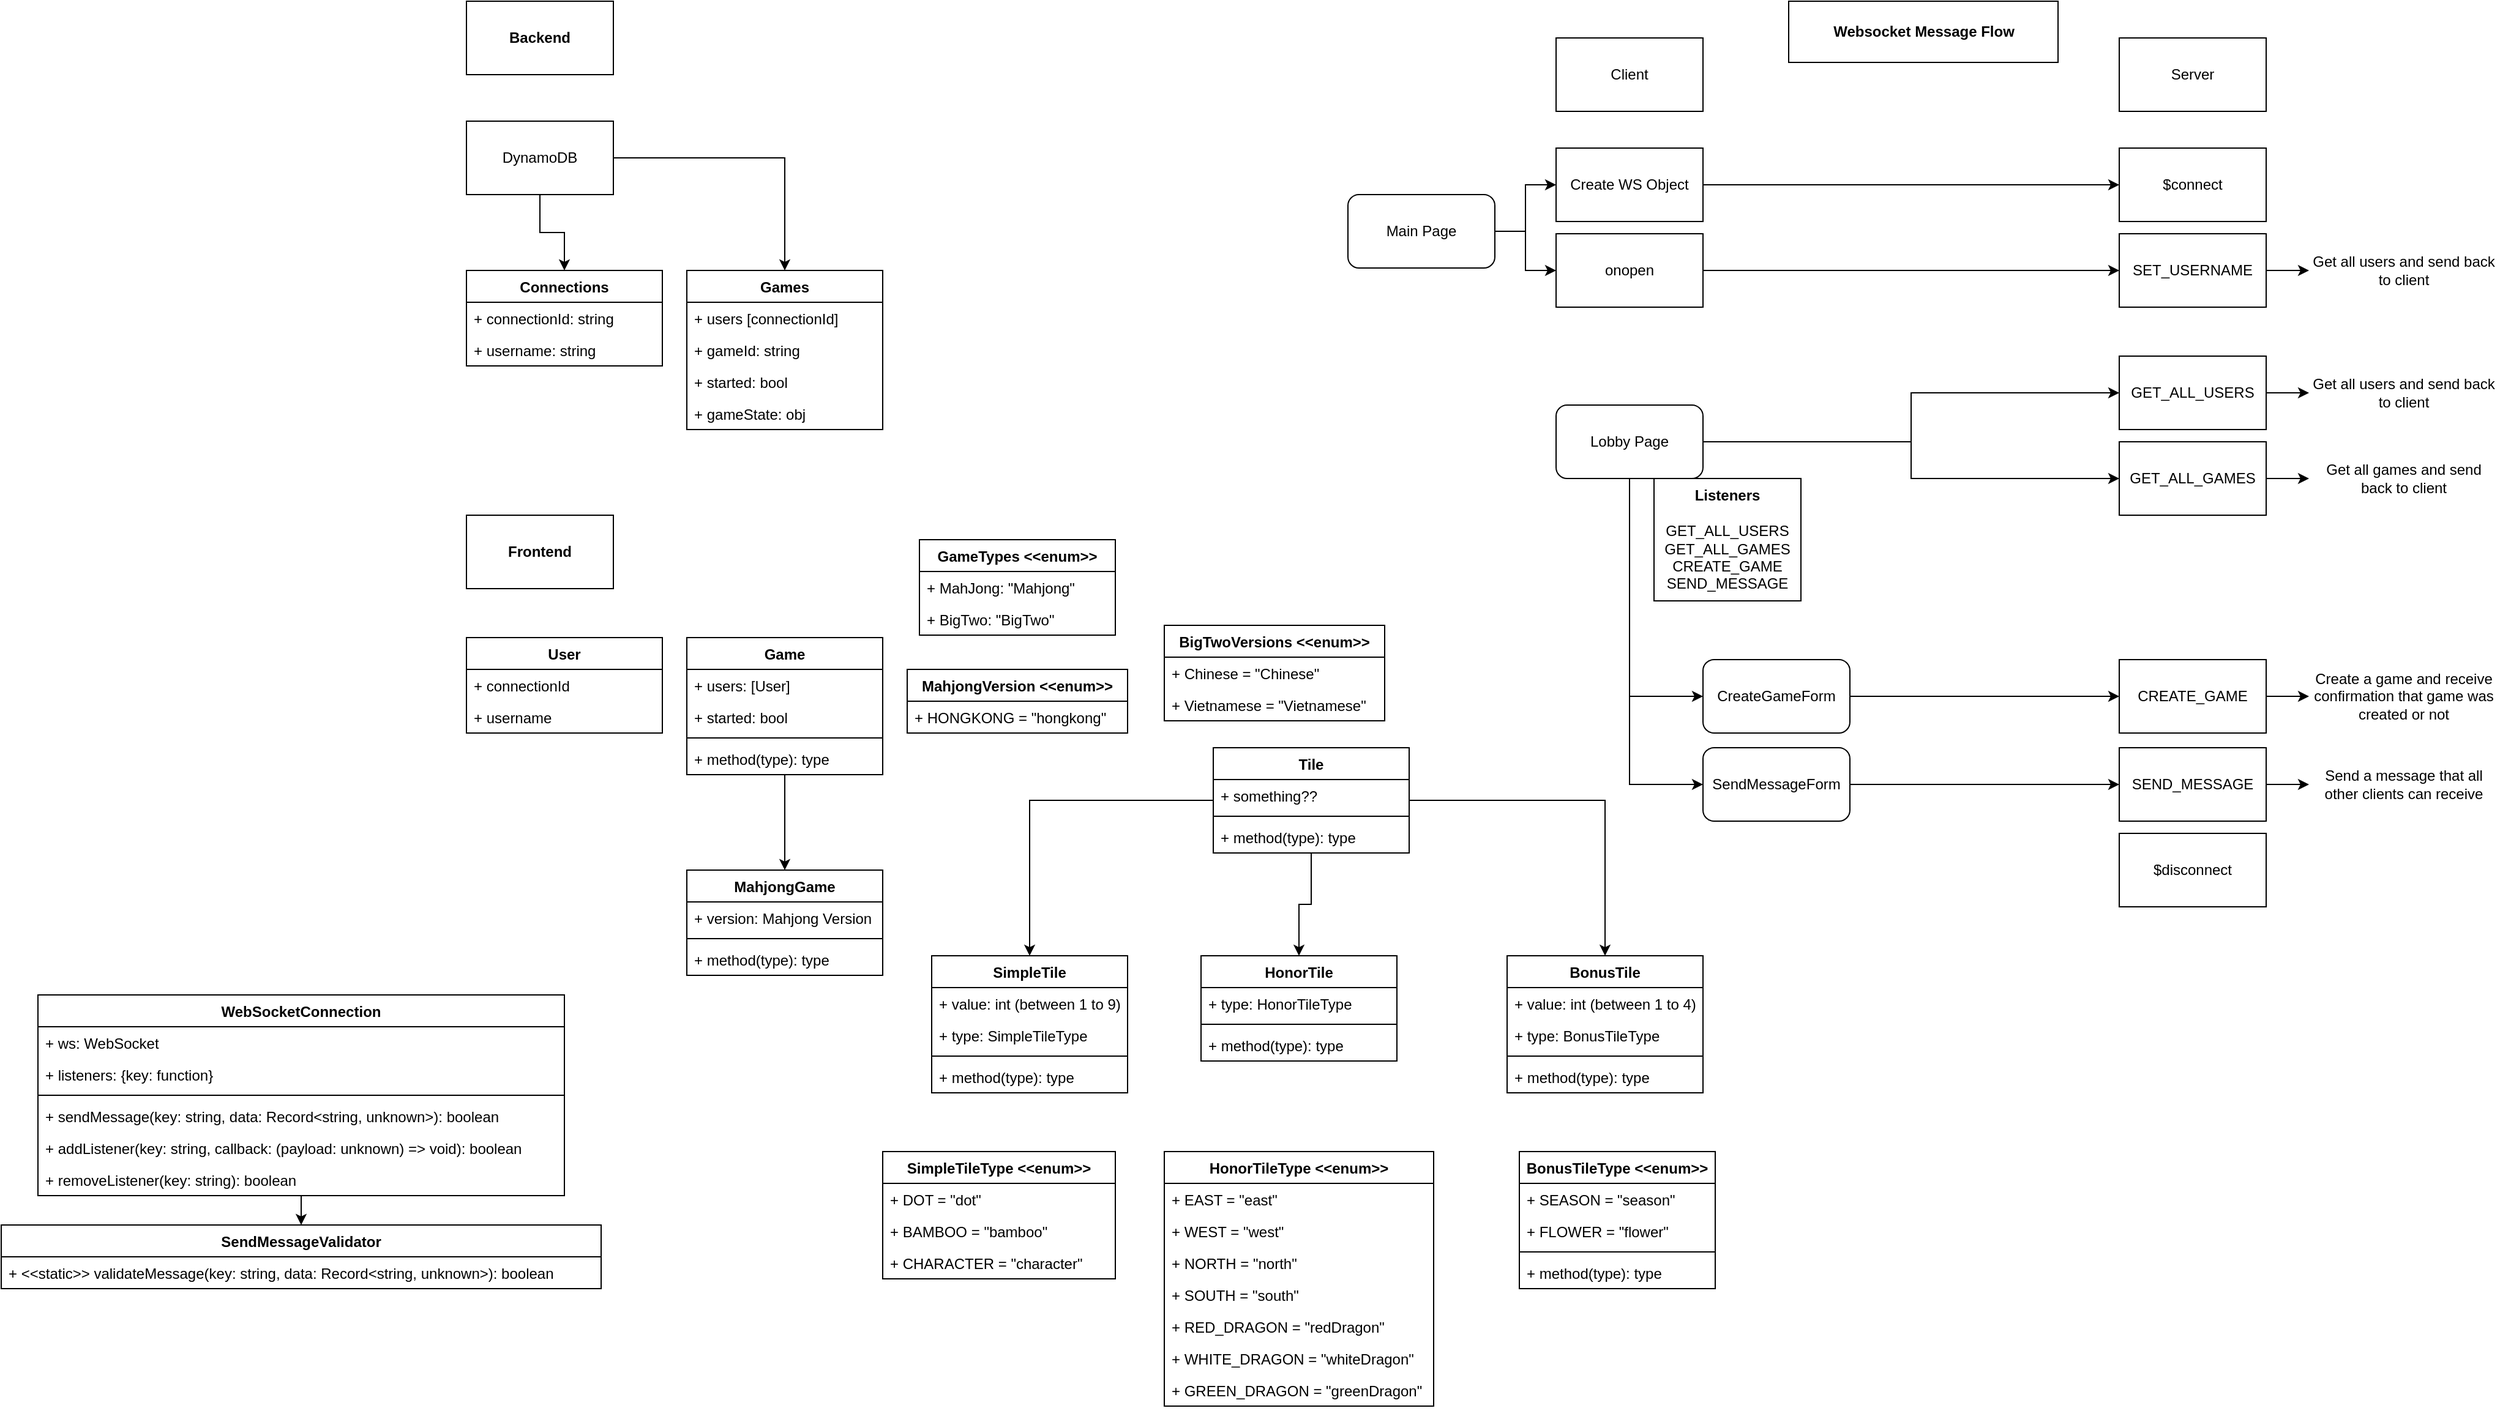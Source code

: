 <mxfile version="12.5.3" type="device"><diagram id="LJ9zBtSUgveUYmHCZnOW" name="Page-1"><mxGraphModel dx="1936" dy="806" grid="1" gridSize="10" guides="1" tooltips="1" connect="1" arrows="1" fold="1" page="1" pageScale="1" pageWidth="850" pageHeight="1100" math="0" shadow="0"><root><mxCell id="0"/><mxCell id="1" parent="0"/><mxCell id="i3mVuG96NVSdevlJitVP-2" value="Connections" style="swimlane;fontStyle=1;align=center;verticalAlign=top;childLayout=stackLayout;horizontal=1;startSize=26;horizontalStack=0;resizeParent=1;resizeParentMax=0;resizeLast=0;collapsible=1;marginBottom=0;" parent="1" vertex="1"><mxGeometry y="220" width="160" height="78" as="geometry"/></mxCell><mxCell id="i3mVuG96NVSdevlJitVP-3" value="+ connectionId: string" style="text;strokeColor=none;fillColor=none;align=left;verticalAlign=top;spacingLeft=4;spacingRight=4;overflow=hidden;rotatable=0;points=[[0,0.5],[1,0.5]];portConstraint=eastwest;" parent="i3mVuG96NVSdevlJitVP-2" vertex="1"><mxGeometry y="26" width="160" height="26" as="geometry"/></mxCell><mxCell id="i3mVuG96NVSdevlJitVP-6" value="+ username: string" style="text;strokeColor=none;fillColor=none;align=left;verticalAlign=top;spacingLeft=4;spacingRight=4;overflow=hidden;rotatable=0;points=[[0,0.5],[1,0.5]];portConstraint=eastwest;" parent="i3mVuG96NVSdevlJitVP-2" vertex="1"><mxGeometry y="52" width="160" height="26" as="geometry"/></mxCell><mxCell id="i3mVuG96NVSdevlJitVP-7" value="Games" style="swimlane;fontStyle=1;align=center;verticalAlign=top;childLayout=stackLayout;horizontal=1;startSize=26;horizontalStack=0;resizeParent=1;resizeParentMax=0;resizeLast=0;collapsible=1;marginBottom=0;" parent="1" vertex="1"><mxGeometry x="180" y="220" width="160" height="130" as="geometry"/></mxCell><mxCell id="i3mVuG96NVSdevlJitVP-8" value="+ users [connectionId]" style="text;strokeColor=none;fillColor=none;align=left;verticalAlign=top;spacingLeft=4;spacingRight=4;overflow=hidden;rotatable=0;points=[[0,0.5],[1,0.5]];portConstraint=eastwest;" parent="i3mVuG96NVSdevlJitVP-7" vertex="1"><mxGeometry y="26" width="160" height="26" as="geometry"/></mxCell><mxCell id="i3mVuG96NVSdevlJitVP-11" value="+ gameId: string" style="text;strokeColor=none;fillColor=none;align=left;verticalAlign=top;spacingLeft=4;spacingRight=4;overflow=hidden;rotatable=0;points=[[0,0.5],[1,0.5]];portConstraint=eastwest;" parent="i3mVuG96NVSdevlJitVP-7" vertex="1"><mxGeometry y="52" width="160" height="26" as="geometry"/></mxCell><mxCell id="i3mVuG96NVSdevlJitVP-19" value="+ started: bool" style="text;strokeColor=none;fillColor=none;align=left;verticalAlign=top;spacingLeft=4;spacingRight=4;overflow=hidden;rotatable=0;points=[[0,0.5],[1,0.5]];portConstraint=eastwest;" parent="i3mVuG96NVSdevlJitVP-7" vertex="1"><mxGeometry y="78" width="160" height="26" as="geometry"/></mxCell><mxCell id="i3mVuG96NVSdevlJitVP-20" value="+ gameState: obj" style="text;strokeColor=none;fillColor=none;align=left;verticalAlign=top;spacingLeft=4;spacingRight=4;overflow=hidden;rotatable=0;points=[[0,0.5],[1,0.5]];portConstraint=eastwest;" parent="i3mVuG96NVSdevlJitVP-7" vertex="1"><mxGeometry y="104" width="160" height="26" as="geometry"/></mxCell><mxCell id="i3mVuG96NVSdevlJitVP-21" value="Backend&lt;br&gt;" style="rounded=0;whiteSpace=wrap;html=1;fontStyle=1" parent="1" vertex="1"><mxGeometry width="120" height="60" as="geometry"/></mxCell><mxCell id="i3mVuG96NVSdevlJitVP-22" value="&lt;b&gt;Frontend&lt;/b&gt;" style="rounded=0;whiteSpace=wrap;html=1;" parent="1" vertex="1"><mxGeometry y="420" width="120" height="60" as="geometry"/></mxCell><mxCell id="i3mVuG96NVSdevlJitVP-23" value="User&#10;" style="swimlane;fontStyle=1;align=center;verticalAlign=top;childLayout=stackLayout;horizontal=1;startSize=26;horizontalStack=0;resizeParent=1;resizeParentMax=0;resizeLast=0;collapsible=1;marginBottom=0;" parent="1" vertex="1"><mxGeometry y="520" width="160" height="78" as="geometry"/></mxCell><mxCell id="i3mVuG96NVSdevlJitVP-24" value="+ connectionId" style="text;strokeColor=none;fillColor=none;align=left;verticalAlign=top;spacingLeft=4;spacingRight=4;overflow=hidden;rotatable=0;points=[[0,0.5],[1,0.5]];portConstraint=eastwest;" parent="i3mVuG96NVSdevlJitVP-23" vertex="1"><mxGeometry y="26" width="160" height="26" as="geometry"/></mxCell><mxCell id="nn0gXZphlDBoU8e-reSZ-7" value="+ username" style="text;strokeColor=none;fillColor=none;align=left;verticalAlign=top;spacingLeft=4;spacingRight=4;overflow=hidden;rotatable=0;points=[[0,0.5],[1,0.5]];portConstraint=eastwest;" parent="i3mVuG96NVSdevlJitVP-23" vertex="1"><mxGeometry y="52" width="160" height="26" as="geometry"/></mxCell><mxCell id="i3mVuG96NVSdevlJitVP-27" value="Websocket Message Flow" style="html=1;fontStyle=1" parent="1" vertex="1"><mxGeometry x="1080" width="220" height="50" as="geometry"/></mxCell><mxCell id="nn0gXZphlDBoU8e-reSZ-2" style="edgeStyle=orthogonalEdgeStyle;rounded=0;orthogonalLoop=1;jettySize=auto;html=1;" parent="1" source="nn0gXZphlDBoU8e-reSZ-1" target="i3mVuG96NVSdevlJitVP-2" edge="1"><mxGeometry relative="1" as="geometry"/></mxCell><mxCell id="nn0gXZphlDBoU8e-reSZ-3" style="edgeStyle=orthogonalEdgeStyle;rounded=0;orthogonalLoop=1;jettySize=auto;html=1;entryX=0.5;entryY=0;entryDx=0;entryDy=0;" parent="1" source="nn0gXZphlDBoU8e-reSZ-1" target="i3mVuG96NVSdevlJitVP-7" edge="1"><mxGeometry relative="1" as="geometry"/></mxCell><mxCell id="nn0gXZphlDBoU8e-reSZ-1" value="DynamoDB" style="rounded=0;whiteSpace=wrap;html=1;" parent="1" vertex="1"><mxGeometry y="98" width="120" height="60" as="geometry"/></mxCell><mxCell id="nn0gXZphlDBoU8e-reSZ-4" value="$connect" style="rounded=0;whiteSpace=wrap;html=1;" parent="1" vertex="1"><mxGeometry x="1350" y="120" width="120" height="60" as="geometry"/></mxCell><mxCell id="nn0gXZphlDBoU8e-reSZ-5" value="$disconnect" style="rounded=0;whiteSpace=wrap;html=1;" parent="1" vertex="1"><mxGeometry x="1350" y="680" width="120" height="60" as="geometry"/></mxCell><mxCell id="nn0gXZphlDBoU8e-reSZ-32" style="edgeStyle=orthogonalEdgeStyle;rounded=0;orthogonalLoop=1;jettySize=auto;html=1;" parent="1" source="nn0gXZphlDBoU8e-reSZ-8" target="nn0gXZphlDBoU8e-reSZ-28" edge="1"><mxGeometry relative="1" as="geometry"/></mxCell><mxCell id="nn0gXZphlDBoU8e-reSZ-8" value="Game" style="swimlane;fontStyle=1;align=center;verticalAlign=top;childLayout=stackLayout;horizontal=1;startSize=26;horizontalStack=0;resizeParent=1;resizeParentMax=0;resizeLast=0;collapsible=1;marginBottom=0;" parent="1" vertex="1"><mxGeometry x="180" y="520" width="160" height="112" as="geometry"/></mxCell><mxCell id="nn0gXZphlDBoU8e-reSZ-9" value="+ users: [User]" style="text;strokeColor=none;fillColor=none;align=left;verticalAlign=top;spacingLeft=4;spacingRight=4;overflow=hidden;rotatable=0;points=[[0,0.5],[1,0.5]];portConstraint=eastwest;" parent="nn0gXZphlDBoU8e-reSZ-8" vertex="1"><mxGeometry y="26" width="160" height="26" as="geometry"/></mxCell><mxCell id="nn0gXZphlDBoU8e-reSZ-18" value="+ started: bool" style="text;strokeColor=none;fillColor=none;align=left;verticalAlign=top;spacingLeft=4;spacingRight=4;overflow=hidden;rotatable=0;points=[[0,0.5],[1,0.5]];portConstraint=eastwest;" parent="nn0gXZphlDBoU8e-reSZ-8" vertex="1"><mxGeometry y="52" width="160" height="26" as="geometry"/></mxCell><mxCell id="nn0gXZphlDBoU8e-reSZ-10" value="" style="line;strokeWidth=1;fillColor=none;align=left;verticalAlign=middle;spacingTop=-1;spacingLeft=3;spacingRight=3;rotatable=0;labelPosition=right;points=[];portConstraint=eastwest;" parent="nn0gXZphlDBoU8e-reSZ-8" vertex="1"><mxGeometry y="78" width="160" height="8" as="geometry"/></mxCell><mxCell id="nn0gXZphlDBoU8e-reSZ-11" value="+ method(type): type" style="text;strokeColor=none;fillColor=none;align=left;verticalAlign=top;spacingLeft=4;spacingRight=4;overflow=hidden;rotatable=0;points=[[0,0.5],[1,0.5]];portConstraint=eastwest;" parent="nn0gXZphlDBoU8e-reSZ-8" vertex="1"><mxGeometry y="86" width="160" height="26" as="geometry"/></mxCell><mxCell id="nn0gXZphlDBoU8e-reSZ-20" value="GameTypes &lt;&lt;enum&gt;&gt;" style="swimlane;fontStyle=1;align=center;verticalAlign=top;childLayout=stackLayout;horizontal=1;startSize=26;horizontalStack=0;resizeParent=1;resizeParentMax=0;resizeLast=0;collapsible=1;marginBottom=0;" parent="1" vertex="1"><mxGeometry x="370" y="440" width="160" height="78" as="geometry"/></mxCell><mxCell id="nn0gXZphlDBoU8e-reSZ-21" value="+ MahJong: &quot;Mahjong&quot;" style="text;strokeColor=none;fillColor=none;align=left;verticalAlign=top;spacingLeft=4;spacingRight=4;overflow=hidden;rotatable=0;points=[[0,0.5],[1,0.5]];portConstraint=eastwest;" parent="nn0gXZphlDBoU8e-reSZ-20" vertex="1"><mxGeometry y="26" width="160" height="26" as="geometry"/></mxCell><mxCell id="23dy1L5TxNQCLW0_F8DB-1" value="+ BigTwo: &quot;BigTwo&quot;" style="text;strokeColor=none;fillColor=none;align=left;verticalAlign=top;spacingLeft=4;spacingRight=4;overflow=hidden;rotatable=0;points=[[0,0.5],[1,0.5]];portConstraint=eastwest;" vertex="1" parent="nn0gXZphlDBoU8e-reSZ-20"><mxGeometry y="52" width="160" height="26" as="geometry"/></mxCell><mxCell id="nn0gXZphlDBoU8e-reSZ-24" value="MahjongVersion &lt;&lt;enum&gt;&gt;" style="swimlane;fontStyle=1;align=center;verticalAlign=top;childLayout=stackLayout;horizontal=1;startSize=26;horizontalStack=0;resizeParent=1;resizeParentMax=0;resizeLast=0;collapsible=1;marginBottom=0;" parent="1" vertex="1"><mxGeometry x="360" y="546" width="180" height="52" as="geometry"/></mxCell><mxCell id="nn0gXZphlDBoU8e-reSZ-25" value="+ HONGKONG = &quot;hongkong&quot;" style="text;strokeColor=none;fillColor=none;align=left;verticalAlign=top;spacingLeft=4;spacingRight=4;overflow=hidden;rotatable=0;points=[[0,0.5],[1,0.5]];portConstraint=eastwest;" parent="nn0gXZphlDBoU8e-reSZ-24" vertex="1"><mxGeometry y="26" width="180" height="26" as="geometry"/></mxCell><mxCell id="nn0gXZphlDBoU8e-reSZ-28" value="MahjongGame" style="swimlane;fontStyle=1;align=center;verticalAlign=top;childLayout=stackLayout;horizontal=1;startSize=26;horizontalStack=0;resizeParent=1;resizeParentMax=0;resizeLast=0;collapsible=1;marginBottom=0;" parent="1" vertex="1"><mxGeometry x="180" y="710" width="160" height="86" as="geometry"/></mxCell><mxCell id="nn0gXZphlDBoU8e-reSZ-29" value="+ version: Mahjong Version" style="text;strokeColor=none;fillColor=none;align=left;verticalAlign=top;spacingLeft=4;spacingRight=4;overflow=hidden;rotatable=0;points=[[0,0.5],[1,0.5]];portConstraint=eastwest;" parent="nn0gXZphlDBoU8e-reSZ-28" vertex="1"><mxGeometry y="26" width="160" height="26" as="geometry"/></mxCell><mxCell id="nn0gXZphlDBoU8e-reSZ-30" value="" style="line;strokeWidth=1;fillColor=none;align=left;verticalAlign=middle;spacingTop=-1;spacingLeft=3;spacingRight=3;rotatable=0;labelPosition=right;points=[];portConstraint=eastwest;" parent="nn0gXZphlDBoU8e-reSZ-28" vertex="1"><mxGeometry y="52" width="160" height="8" as="geometry"/></mxCell><mxCell id="nn0gXZphlDBoU8e-reSZ-31" value="+ method(type): type" style="text;strokeColor=none;fillColor=none;align=left;verticalAlign=top;spacingLeft=4;spacingRight=4;overflow=hidden;rotatable=0;points=[[0,0.5],[1,0.5]];portConstraint=eastwest;" parent="nn0gXZphlDBoU8e-reSZ-28" vertex="1"><mxGeometry y="60" width="160" height="26" as="geometry"/></mxCell><mxCell id="nn0gXZphlDBoU8e-reSZ-90" style="edgeStyle=orthogonalEdgeStyle;rounded=0;orthogonalLoop=1;jettySize=auto;html=1;" parent="1" source="nn0gXZphlDBoU8e-reSZ-33" target="nn0gXZphlDBoU8e-reSZ-38" edge="1"><mxGeometry relative="1" as="geometry"/></mxCell><mxCell id="nn0gXZphlDBoU8e-reSZ-91" style="edgeStyle=orthogonalEdgeStyle;rounded=0;orthogonalLoop=1;jettySize=auto;html=1;" parent="1" source="nn0gXZphlDBoU8e-reSZ-33" target="nn0gXZphlDBoU8e-reSZ-42" edge="1"><mxGeometry relative="1" as="geometry"/></mxCell><mxCell id="nn0gXZphlDBoU8e-reSZ-92" style="edgeStyle=orthogonalEdgeStyle;rounded=0;orthogonalLoop=1;jettySize=auto;html=1;" parent="1" source="nn0gXZphlDBoU8e-reSZ-33" target="nn0gXZphlDBoU8e-reSZ-46" edge="1"><mxGeometry relative="1" as="geometry"/></mxCell><mxCell id="nn0gXZphlDBoU8e-reSZ-33" value="Tile" style="swimlane;fontStyle=1;align=center;verticalAlign=top;childLayout=stackLayout;horizontal=1;startSize=26;horizontalStack=0;resizeParent=1;resizeParentMax=0;resizeLast=0;collapsible=1;marginBottom=0;" parent="1" vertex="1"><mxGeometry x="610" y="610" width="160" height="86" as="geometry"/></mxCell><mxCell id="nn0gXZphlDBoU8e-reSZ-34" value="+ something??" style="text;strokeColor=none;fillColor=none;align=left;verticalAlign=top;spacingLeft=4;spacingRight=4;overflow=hidden;rotatable=0;points=[[0,0.5],[1,0.5]];portConstraint=eastwest;" parent="nn0gXZphlDBoU8e-reSZ-33" vertex="1"><mxGeometry y="26" width="160" height="26" as="geometry"/></mxCell><mxCell id="nn0gXZphlDBoU8e-reSZ-35" value="" style="line;strokeWidth=1;fillColor=none;align=left;verticalAlign=middle;spacingTop=-1;spacingLeft=3;spacingRight=3;rotatable=0;labelPosition=right;points=[];portConstraint=eastwest;" parent="nn0gXZphlDBoU8e-reSZ-33" vertex="1"><mxGeometry y="52" width="160" height="8" as="geometry"/></mxCell><mxCell id="nn0gXZphlDBoU8e-reSZ-36" value="+ method(type): type" style="text;strokeColor=none;fillColor=none;align=left;verticalAlign=top;spacingLeft=4;spacingRight=4;overflow=hidden;rotatable=0;points=[[0,0.5],[1,0.5]];portConstraint=eastwest;" parent="nn0gXZphlDBoU8e-reSZ-33" vertex="1"><mxGeometry y="60" width="160" height="26" as="geometry"/></mxCell><mxCell id="nn0gXZphlDBoU8e-reSZ-38" value="SimpleTile" style="swimlane;fontStyle=1;align=center;verticalAlign=top;childLayout=stackLayout;horizontal=1;startSize=26;horizontalStack=0;resizeParent=1;resizeParentMax=0;resizeLast=0;collapsible=1;marginBottom=0;" parent="1" vertex="1"><mxGeometry x="380" y="780" width="160" height="112" as="geometry"/></mxCell><mxCell id="nn0gXZphlDBoU8e-reSZ-39" value="+ value: int (between 1 to 9)" style="text;strokeColor=none;fillColor=none;align=left;verticalAlign=top;spacingLeft=4;spacingRight=4;overflow=hidden;rotatable=0;points=[[0,0.5],[1,0.5]];portConstraint=eastwest;" parent="nn0gXZphlDBoU8e-reSZ-38" vertex="1"><mxGeometry y="26" width="160" height="26" as="geometry"/></mxCell><mxCell id="nn0gXZphlDBoU8e-reSZ-57" value="+ type: SimpleTileType" style="text;strokeColor=none;fillColor=none;align=left;verticalAlign=top;spacingLeft=4;spacingRight=4;overflow=hidden;rotatable=0;points=[[0,0.5],[1,0.5]];portConstraint=eastwest;" parent="nn0gXZphlDBoU8e-reSZ-38" vertex="1"><mxGeometry y="52" width="160" height="26" as="geometry"/></mxCell><mxCell id="nn0gXZphlDBoU8e-reSZ-40" value="" style="line;strokeWidth=1;fillColor=none;align=left;verticalAlign=middle;spacingTop=-1;spacingLeft=3;spacingRight=3;rotatable=0;labelPosition=right;points=[];portConstraint=eastwest;" parent="nn0gXZphlDBoU8e-reSZ-38" vertex="1"><mxGeometry y="78" width="160" height="8" as="geometry"/></mxCell><mxCell id="nn0gXZphlDBoU8e-reSZ-41" value="+ method(type): type" style="text;strokeColor=none;fillColor=none;align=left;verticalAlign=top;spacingLeft=4;spacingRight=4;overflow=hidden;rotatable=0;points=[[0,0.5],[1,0.5]];portConstraint=eastwest;" parent="nn0gXZphlDBoU8e-reSZ-38" vertex="1"><mxGeometry y="86" width="160" height="26" as="geometry"/></mxCell><mxCell id="nn0gXZphlDBoU8e-reSZ-42" value="HonorTile" style="swimlane;fontStyle=1;align=center;verticalAlign=top;childLayout=stackLayout;horizontal=1;startSize=26;horizontalStack=0;resizeParent=1;resizeParentMax=0;resizeLast=0;collapsible=1;marginBottom=0;" parent="1" vertex="1"><mxGeometry x="600" y="780" width="160" height="86" as="geometry"/></mxCell><mxCell id="nn0gXZphlDBoU8e-reSZ-43" value="+ type: HonorTileType" style="text;strokeColor=none;fillColor=none;align=left;verticalAlign=top;spacingLeft=4;spacingRight=4;overflow=hidden;rotatable=0;points=[[0,0.5],[1,0.5]];portConstraint=eastwest;" parent="nn0gXZphlDBoU8e-reSZ-42" vertex="1"><mxGeometry y="26" width="160" height="26" as="geometry"/></mxCell><mxCell id="nn0gXZphlDBoU8e-reSZ-44" value="" style="line;strokeWidth=1;fillColor=none;align=left;verticalAlign=middle;spacingTop=-1;spacingLeft=3;spacingRight=3;rotatable=0;labelPosition=right;points=[];portConstraint=eastwest;" parent="nn0gXZphlDBoU8e-reSZ-42" vertex="1"><mxGeometry y="52" width="160" height="8" as="geometry"/></mxCell><mxCell id="nn0gXZphlDBoU8e-reSZ-45" value="+ method(type): type" style="text;strokeColor=none;fillColor=none;align=left;verticalAlign=top;spacingLeft=4;spacingRight=4;overflow=hidden;rotatable=0;points=[[0,0.5],[1,0.5]];portConstraint=eastwest;" parent="nn0gXZphlDBoU8e-reSZ-42" vertex="1"><mxGeometry y="60" width="160" height="26" as="geometry"/></mxCell><mxCell id="nn0gXZphlDBoU8e-reSZ-46" value="BonusTile" style="swimlane;fontStyle=1;align=center;verticalAlign=top;childLayout=stackLayout;horizontal=1;startSize=26;horizontalStack=0;resizeParent=1;resizeParentMax=0;resizeLast=0;collapsible=1;marginBottom=0;" parent="1" vertex="1"><mxGeometry x="850" y="780" width="160" height="112" as="geometry"/></mxCell><mxCell id="nn0gXZphlDBoU8e-reSZ-47" value="+ value: int (between 1 to 4)" style="text;strokeColor=none;fillColor=none;align=left;verticalAlign=top;spacingLeft=4;spacingRight=4;overflow=hidden;rotatable=0;points=[[0,0.5],[1,0.5]];portConstraint=eastwest;" parent="nn0gXZphlDBoU8e-reSZ-46" vertex="1"><mxGeometry y="26" width="160" height="26" as="geometry"/></mxCell><mxCell id="nn0gXZphlDBoU8e-reSZ-84" value="+ type: BonusTileType" style="text;strokeColor=none;fillColor=none;align=left;verticalAlign=top;spacingLeft=4;spacingRight=4;overflow=hidden;rotatable=0;points=[[0,0.5],[1,0.5]];portConstraint=eastwest;" parent="nn0gXZphlDBoU8e-reSZ-46" vertex="1"><mxGeometry y="52" width="160" height="26" as="geometry"/></mxCell><mxCell id="nn0gXZphlDBoU8e-reSZ-48" value="" style="line;strokeWidth=1;fillColor=none;align=left;verticalAlign=middle;spacingTop=-1;spacingLeft=3;spacingRight=3;rotatable=0;labelPosition=right;points=[];portConstraint=eastwest;" parent="nn0gXZphlDBoU8e-reSZ-46" vertex="1"><mxGeometry y="78" width="160" height="8" as="geometry"/></mxCell><mxCell id="nn0gXZphlDBoU8e-reSZ-49" value="+ method(type): type" style="text;strokeColor=none;fillColor=none;align=left;verticalAlign=top;spacingLeft=4;spacingRight=4;overflow=hidden;rotatable=0;points=[[0,0.5],[1,0.5]];portConstraint=eastwest;" parent="nn0gXZphlDBoU8e-reSZ-46" vertex="1"><mxGeometry y="86" width="160" height="26" as="geometry"/></mxCell><mxCell id="nn0gXZphlDBoU8e-reSZ-58" value="SimpleTileType &lt;&lt;enum&gt;&gt;" style="swimlane;fontStyle=1;align=center;verticalAlign=top;childLayout=stackLayout;horizontal=1;startSize=26;horizontalStack=0;resizeParent=1;resizeParentMax=0;resizeLast=0;collapsible=1;marginBottom=0;" parent="1" vertex="1"><mxGeometry x="340" y="940" width="190" height="104" as="geometry"/></mxCell><mxCell id="nn0gXZphlDBoU8e-reSZ-59" value="+ DOT = &quot;dot&quot;" style="text;strokeColor=none;fillColor=none;align=left;verticalAlign=top;spacingLeft=4;spacingRight=4;overflow=hidden;rotatable=0;points=[[0,0.5],[1,0.5]];portConstraint=eastwest;" parent="nn0gXZphlDBoU8e-reSZ-58" vertex="1"><mxGeometry y="26" width="190" height="26" as="geometry"/></mxCell><mxCell id="nn0gXZphlDBoU8e-reSZ-62" value="+ BAMBOO = &quot;bamboo&quot;" style="text;strokeColor=none;fillColor=none;align=left;verticalAlign=top;spacingLeft=4;spacingRight=4;overflow=hidden;rotatable=0;points=[[0,0.5],[1,0.5]];portConstraint=eastwest;" parent="nn0gXZphlDBoU8e-reSZ-58" vertex="1"><mxGeometry y="52" width="190" height="26" as="geometry"/></mxCell><mxCell id="nn0gXZphlDBoU8e-reSZ-63" value="+ CHARACTER = &quot;character&quot;" style="text;strokeColor=none;fillColor=none;align=left;verticalAlign=top;spacingLeft=4;spacingRight=4;overflow=hidden;rotatable=0;points=[[0,0.5],[1,0.5]];portConstraint=eastwest;" parent="nn0gXZphlDBoU8e-reSZ-58" vertex="1"><mxGeometry y="78" width="190" height="26" as="geometry"/></mxCell><mxCell id="nn0gXZphlDBoU8e-reSZ-68" value="HonorTileType &lt;&lt;enum&gt;&gt;" style="swimlane;fontStyle=1;align=center;verticalAlign=top;childLayout=stackLayout;horizontal=1;startSize=26;horizontalStack=0;resizeParent=1;resizeParentMax=0;resizeLast=0;collapsible=1;marginBottom=0;" parent="1" vertex="1"><mxGeometry x="570" y="940" width="220" height="208" as="geometry"/></mxCell><mxCell id="nn0gXZphlDBoU8e-reSZ-69" value="+ EAST = &quot;east&quot;" style="text;strokeColor=none;fillColor=none;align=left;verticalAlign=top;spacingLeft=4;spacingRight=4;overflow=hidden;rotatable=0;points=[[0,0.5],[1,0.5]];portConstraint=eastwest;" parent="nn0gXZphlDBoU8e-reSZ-68" vertex="1"><mxGeometry y="26" width="220" height="26" as="geometry"/></mxCell><mxCell id="nn0gXZphlDBoU8e-reSZ-72" value="+ WEST = &quot;west&quot;" style="text;strokeColor=none;fillColor=none;align=left;verticalAlign=top;spacingLeft=4;spacingRight=4;overflow=hidden;rotatable=0;points=[[0,0.5],[1,0.5]];portConstraint=eastwest;" parent="nn0gXZphlDBoU8e-reSZ-68" vertex="1"><mxGeometry y="52" width="220" height="26" as="geometry"/></mxCell><mxCell id="nn0gXZphlDBoU8e-reSZ-73" value="+ NORTH = &quot;north&quot;" style="text;strokeColor=none;fillColor=none;align=left;verticalAlign=top;spacingLeft=4;spacingRight=4;overflow=hidden;rotatable=0;points=[[0,0.5],[1,0.5]];portConstraint=eastwest;" parent="nn0gXZphlDBoU8e-reSZ-68" vertex="1"><mxGeometry y="78" width="220" height="26" as="geometry"/></mxCell><mxCell id="nn0gXZphlDBoU8e-reSZ-74" value="+ SOUTH = &quot;south&quot;" style="text;strokeColor=none;fillColor=none;align=left;verticalAlign=top;spacingLeft=4;spacingRight=4;overflow=hidden;rotatable=0;points=[[0,0.5],[1,0.5]];portConstraint=eastwest;" parent="nn0gXZphlDBoU8e-reSZ-68" vertex="1"><mxGeometry y="104" width="220" height="26" as="geometry"/></mxCell><mxCell id="nn0gXZphlDBoU8e-reSZ-75" value="+ RED_DRAGON = &quot;redDragon&quot;" style="text;strokeColor=none;fillColor=none;align=left;verticalAlign=top;spacingLeft=4;spacingRight=4;overflow=hidden;rotatable=0;points=[[0,0.5],[1,0.5]];portConstraint=eastwest;" parent="nn0gXZphlDBoU8e-reSZ-68" vertex="1"><mxGeometry y="130" width="220" height="26" as="geometry"/></mxCell><mxCell id="nn0gXZphlDBoU8e-reSZ-76" value="+ WHITE_DRAGON = &quot;whiteDragon&quot;" style="text;strokeColor=none;fillColor=none;align=left;verticalAlign=top;spacingLeft=4;spacingRight=4;overflow=hidden;rotatable=0;points=[[0,0.5],[1,0.5]];portConstraint=eastwest;" parent="nn0gXZphlDBoU8e-reSZ-68" vertex="1"><mxGeometry y="156" width="220" height="26" as="geometry"/></mxCell><mxCell id="nn0gXZphlDBoU8e-reSZ-77" value="+ GREEN_DRAGON = &quot;greenDragon&quot;" style="text;strokeColor=none;fillColor=none;align=left;verticalAlign=top;spacingLeft=4;spacingRight=4;overflow=hidden;rotatable=0;points=[[0,0.5],[1,0.5]];portConstraint=eastwest;" parent="nn0gXZphlDBoU8e-reSZ-68" vertex="1"><mxGeometry y="182" width="220" height="26" as="geometry"/></mxCell><mxCell id="nn0gXZphlDBoU8e-reSZ-85" value="BonusTileType &lt;&lt;enum&gt;&gt;" style="swimlane;fontStyle=1;align=center;verticalAlign=top;childLayout=stackLayout;horizontal=1;startSize=26;horizontalStack=0;resizeParent=1;resizeParentMax=0;resizeLast=0;collapsible=1;marginBottom=0;" parent="1" vertex="1"><mxGeometry x="860" y="940" width="160" height="112" as="geometry"/></mxCell><mxCell id="nn0gXZphlDBoU8e-reSZ-86" value="+ SEASON = &quot;season&quot;" style="text;strokeColor=none;fillColor=none;align=left;verticalAlign=top;spacingLeft=4;spacingRight=4;overflow=hidden;rotatable=0;points=[[0,0.5],[1,0.5]];portConstraint=eastwest;" parent="nn0gXZphlDBoU8e-reSZ-85" vertex="1"><mxGeometry y="26" width="160" height="26" as="geometry"/></mxCell><mxCell id="nn0gXZphlDBoU8e-reSZ-89" value="+ FLOWER = &quot;flower&quot;" style="text;strokeColor=none;fillColor=none;align=left;verticalAlign=top;spacingLeft=4;spacingRight=4;overflow=hidden;rotatable=0;points=[[0,0.5],[1,0.5]];portConstraint=eastwest;" parent="nn0gXZphlDBoU8e-reSZ-85" vertex="1"><mxGeometry y="52" width="160" height="26" as="geometry"/></mxCell><mxCell id="nn0gXZphlDBoU8e-reSZ-87" value="" style="line;strokeWidth=1;fillColor=none;align=left;verticalAlign=middle;spacingTop=-1;spacingLeft=3;spacingRight=3;rotatable=0;labelPosition=right;points=[];portConstraint=eastwest;" parent="nn0gXZphlDBoU8e-reSZ-85" vertex="1"><mxGeometry y="78" width="160" height="8" as="geometry"/></mxCell><mxCell id="nn0gXZphlDBoU8e-reSZ-88" value="+ method(type): type" style="text;strokeColor=none;fillColor=none;align=left;verticalAlign=top;spacingLeft=4;spacingRight=4;overflow=hidden;rotatable=0;points=[[0,0.5],[1,0.5]];portConstraint=eastwest;" parent="nn0gXZphlDBoU8e-reSZ-85" vertex="1"><mxGeometry y="86" width="160" height="26" as="geometry"/></mxCell><mxCell id="nyb8WuuhX-2FB6z02rv--9" style="edgeStyle=orthogonalEdgeStyle;rounded=0;orthogonalLoop=1;jettySize=auto;html=1;" parent="1" source="nyb8WuuhX-2FB6z02rv--1" target="nyb8WuuhX-2FB6z02rv--5" edge="1"><mxGeometry relative="1" as="geometry"/></mxCell><mxCell id="nyb8WuuhX-2FB6z02rv--1" value="WebSocketConnection" style="swimlane;fontStyle=1;align=center;verticalAlign=top;childLayout=stackLayout;horizontal=1;startSize=26;horizontalStack=0;resizeParent=1;resizeParentMax=0;resizeLast=0;collapsible=1;marginBottom=0;" parent="1" vertex="1"><mxGeometry x="-350" y="812" width="430" height="164" as="geometry"/></mxCell><mxCell id="nyb8WuuhX-2FB6z02rv--2" value="+ ws: WebSocket" style="text;strokeColor=none;fillColor=none;align=left;verticalAlign=top;spacingLeft=4;spacingRight=4;overflow=hidden;rotatable=0;points=[[0,0.5],[1,0.5]];portConstraint=eastwest;" parent="nyb8WuuhX-2FB6z02rv--1" vertex="1"><mxGeometry y="26" width="430" height="26" as="geometry"/></mxCell><mxCell id="OY5XEBJNKKP__sVYyATO-7" value="+ listeners: {key: function}" style="text;strokeColor=none;fillColor=none;align=left;verticalAlign=top;spacingLeft=4;spacingRight=4;overflow=hidden;rotatable=0;points=[[0,0.5],[1,0.5]];portConstraint=eastwest;" parent="nyb8WuuhX-2FB6z02rv--1" vertex="1"><mxGeometry y="52" width="430" height="26" as="geometry"/></mxCell><mxCell id="nyb8WuuhX-2FB6z02rv--3" value="" style="line;strokeWidth=1;fillColor=none;align=left;verticalAlign=middle;spacingTop=-1;spacingLeft=3;spacingRight=3;rotatable=0;labelPosition=right;points=[];portConstraint=eastwest;" parent="nyb8WuuhX-2FB6z02rv--1" vertex="1"><mxGeometry y="78" width="430" height="8" as="geometry"/></mxCell><mxCell id="nyb8WuuhX-2FB6z02rv--4" value="+ sendMessage(key: string, data: Record&lt;string, unknown&gt;): boolean" style="text;strokeColor=none;fillColor=none;align=left;verticalAlign=top;spacingLeft=4;spacingRight=4;overflow=hidden;rotatable=0;points=[[0,0.5],[1,0.5]];portConstraint=eastwest;" parent="nyb8WuuhX-2FB6z02rv--1" vertex="1"><mxGeometry y="86" width="430" height="26" as="geometry"/></mxCell><mxCell id="23dy1L5TxNQCLW0_F8DB-5" value="+ addListener(key: string, callback: (payload: unknown) =&gt; void): boolean" style="text;strokeColor=none;fillColor=none;align=left;verticalAlign=top;spacingLeft=4;spacingRight=4;overflow=hidden;rotatable=0;points=[[0,0.5],[1,0.5]];portConstraint=eastwest;" vertex="1" parent="nyb8WuuhX-2FB6z02rv--1"><mxGeometry y="112" width="430" height="26" as="geometry"/></mxCell><mxCell id="23dy1L5TxNQCLW0_F8DB-6" value="+ removeListener(key: string): boolean" style="text;strokeColor=none;fillColor=none;align=left;verticalAlign=top;spacingLeft=4;spacingRight=4;overflow=hidden;rotatable=0;points=[[0,0.5],[1,0.5]];portConstraint=eastwest;" vertex="1" parent="nyb8WuuhX-2FB6z02rv--1"><mxGeometry y="138" width="430" height="26" as="geometry"/></mxCell><mxCell id="nyb8WuuhX-2FB6z02rv--5" value="SendMessageValidator" style="swimlane;fontStyle=1;align=center;verticalAlign=top;childLayout=stackLayout;horizontal=1;startSize=26;horizontalStack=0;resizeParent=1;resizeParentMax=0;resizeLast=0;collapsible=1;marginBottom=0;" parent="1" vertex="1"><mxGeometry x="-380" y="1000" width="490" height="52" as="geometry"/></mxCell><mxCell id="nyb8WuuhX-2FB6z02rv--6" value="+ &lt;&lt;static&gt;&gt; validateMessage(key: string, data: Record&lt;string, unknown&gt;): boolean" style="text;strokeColor=none;fillColor=none;align=left;verticalAlign=top;spacingLeft=4;spacingRight=4;overflow=hidden;rotatable=0;points=[[0,0.5],[1,0.5]];portConstraint=eastwest;" parent="nyb8WuuhX-2FB6z02rv--5" vertex="1"><mxGeometry y="26" width="490" height="26" as="geometry"/></mxCell><mxCell id="OY5XEBJNKKP__sVYyATO-5" style="edgeStyle=orthogonalEdgeStyle;rounded=0;orthogonalLoop=1;jettySize=auto;html=1;entryX=0;entryY=0.5;entryDx=0;entryDy=0;" parent="1" source="la6zhquNE4l0kUpUvoVe-1" target="OY5XEBJNKKP__sVYyATO-4" edge="1"><mxGeometry relative="1" as="geometry"/></mxCell><mxCell id="la6zhquNE4l0kUpUvoVe-1" value="onopen" style="rounded=0;whiteSpace=wrap;html=1;" parent="1" vertex="1"><mxGeometry x="890" y="190" width="120" height="60" as="geometry"/></mxCell><mxCell id="la6zhquNE4l0kUpUvoVe-3" value="Client" style="rounded=0;whiteSpace=wrap;html=1;" parent="1" vertex="1"><mxGeometry x="890" y="30" width="120" height="60" as="geometry"/></mxCell><mxCell id="la6zhquNE4l0kUpUvoVe-4" value="Server" style="rounded=0;whiteSpace=wrap;html=1;" parent="1" vertex="1"><mxGeometry x="1350" y="30" width="120" height="60" as="geometry"/></mxCell><mxCell id="OY5XEBJNKKP__sVYyATO-2" style="edgeStyle=orthogonalEdgeStyle;rounded=0;orthogonalLoop=1;jettySize=auto;html=1;entryX=0;entryY=0.5;entryDx=0;entryDy=0;" parent="1" source="OY5XEBJNKKP__sVYyATO-1" target="nn0gXZphlDBoU8e-reSZ-4" edge="1"><mxGeometry relative="1" as="geometry"/></mxCell><mxCell id="OY5XEBJNKKP__sVYyATO-1" value="Create WS Object" style="rounded=0;whiteSpace=wrap;html=1;" parent="1" vertex="1"><mxGeometry x="890" y="120" width="120" height="60" as="geometry"/></mxCell><mxCell id="OY5XEBJNKKP__sVYyATO-8" style="edgeStyle=orthogonalEdgeStyle;rounded=0;orthogonalLoop=1;jettySize=auto;html=1;" parent="1" source="OY5XEBJNKKP__sVYyATO-3" target="OY5XEBJNKKP__sVYyATO-1" edge="1"><mxGeometry relative="1" as="geometry"/></mxCell><mxCell id="OY5XEBJNKKP__sVYyATO-9" style="edgeStyle=orthogonalEdgeStyle;rounded=0;orthogonalLoop=1;jettySize=auto;html=1;" parent="1" source="OY5XEBJNKKP__sVYyATO-3" target="la6zhquNE4l0kUpUvoVe-1" edge="1"><mxGeometry relative="1" as="geometry"/></mxCell><mxCell id="OY5XEBJNKKP__sVYyATO-3" value="Main Page" style="rounded=1;whiteSpace=wrap;html=1;" parent="1" vertex="1"><mxGeometry x="720" y="158" width="120" height="60" as="geometry"/></mxCell><mxCell id="OY5XEBJNKKP__sVYyATO-23" value="" style="edgeStyle=orthogonalEdgeStyle;rounded=0;orthogonalLoop=1;jettySize=auto;html=1;" parent="1" source="OY5XEBJNKKP__sVYyATO-4" target="OY5XEBJNKKP__sVYyATO-22" edge="1"><mxGeometry relative="1" as="geometry"/></mxCell><mxCell id="OY5XEBJNKKP__sVYyATO-4" value="SET_USERNAME" style="rounded=0;whiteSpace=wrap;html=1;" parent="1" vertex="1"><mxGeometry x="1350" y="190" width="120" height="60" as="geometry"/></mxCell><mxCell id="OY5XEBJNKKP__sVYyATO-14" style="edgeStyle=orthogonalEdgeStyle;rounded=0;orthogonalLoop=1;jettySize=auto;html=1;entryX=0;entryY=0.5;entryDx=0;entryDy=0;" parent="1" source="OY5XEBJNKKP__sVYyATO-10" target="OY5XEBJNKKP__sVYyATO-12" edge="1"><mxGeometry relative="1" as="geometry"/></mxCell><mxCell id="OY5XEBJNKKP__sVYyATO-15" style="edgeStyle=orthogonalEdgeStyle;rounded=0;orthogonalLoop=1;jettySize=auto;html=1;" parent="1" source="OY5XEBJNKKP__sVYyATO-10" target="OY5XEBJNKKP__sVYyATO-13" edge="1"><mxGeometry relative="1" as="geometry"/></mxCell><mxCell id="23dy1L5TxNQCLW0_F8DB-12" style="edgeStyle=orthogonalEdgeStyle;rounded=0;orthogonalLoop=1;jettySize=auto;html=1;" edge="1" parent="1" source="OY5XEBJNKKP__sVYyATO-10" target="23dy1L5TxNQCLW0_F8DB-7"><mxGeometry relative="1" as="geometry"><Array as="points"><mxPoint x="950" y="568"/></Array></mxGeometry></mxCell><mxCell id="23dy1L5TxNQCLW0_F8DB-16" style="edgeStyle=orthogonalEdgeStyle;rounded=0;orthogonalLoop=1;jettySize=auto;html=1;" edge="1" parent="1" source="OY5XEBJNKKP__sVYyATO-10" target="23dy1L5TxNQCLW0_F8DB-13"><mxGeometry relative="1" as="geometry"><Array as="points"><mxPoint x="950" y="640"/></Array></mxGeometry></mxCell><mxCell id="OY5XEBJNKKP__sVYyATO-10" value="Lobby Page" style="rounded=1;whiteSpace=wrap;html=1;" parent="1" vertex="1"><mxGeometry x="890" y="330" width="120" height="60" as="geometry"/></mxCell><mxCell id="OY5XEBJNKKP__sVYyATO-11" value="&lt;b&gt;Listeners&lt;br&gt;&lt;/b&gt;&lt;br&gt;GET_ALL_USERS&lt;br&gt;GET_ALL_GAMES&lt;br&gt;CREATE_GAME&lt;br&gt;SEND_MESSAGE" style="rounded=0;whiteSpace=wrap;html=1;" parent="1" vertex="1"><mxGeometry x="970" y="390" width="120" height="100" as="geometry"/></mxCell><mxCell id="OY5XEBJNKKP__sVYyATO-24" value="" style="edgeStyle=orthogonalEdgeStyle;rounded=0;orthogonalLoop=1;jettySize=auto;html=1;" parent="1" source="OY5XEBJNKKP__sVYyATO-12" target="OY5XEBJNKKP__sVYyATO-16" edge="1"><mxGeometry relative="1" as="geometry"/></mxCell><mxCell id="OY5XEBJNKKP__sVYyATO-12" value="GET_ALL_USERS" style="rounded=0;whiteSpace=wrap;html=1;" parent="1" vertex="1"><mxGeometry x="1350" y="290" width="120" height="60" as="geometry"/></mxCell><mxCell id="OY5XEBJNKKP__sVYyATO-25" value="" style="edgeStyle=orthogonalEdgeStyle;rounded=0;orthogonalLoop=1;jettySize=auto;html=1;" parent="1" source="OY5XEBJNKKP__sVYyATO-13" target="OY5XEBJNKKP__sVYyATO-19" edge="1"><mxGeometry relative="1" as="geometry"/></mxCell><mxCell id="OY5XEBJNKKP__sVYyATO-13" value="GET_ALL_GAMES" style="rounded=0;whiteSpace=wrap;html=1;" parent="1" vertex="1"><mxGeometry x="1350" y="360" width="120" height="60" as="geometry"/></mxCell><mxCell id="OY5XEBJNKKP__sVYyATO-16" value="Get all users and send back to client" style="text;html=1;strokeColor=none;fillColor=none;align=center;verticalAlign=middle;whiteSpace=wrap;rounded=0;" parent="1" vertex="1"><mxGeometry x="1505" y="310" width="155" height="20" as="geometry"/></mxCell><mxCell id="OY5XEBJNKKP__sVYyATO-19" value="Get all games and send back to client" style="text;html=1;strokeColor=none;fillColor=none;align=center;verticalAlign=middle;whiteSpace=wrap;rounded=0;" parent="1" vertex="1"><mxGeometry x="1505" y="380" width="155" height="20" as="geometry"/></mxCell><mxCell id="OY5XEBJNKKP__sVYyATO-22" value="Get all users and send back to client" style="text;html=1;strokeColor=none;fillColor=none;align=center;verticalAlign=middle;whiteSpace=wrap;rounded=0;" parent="1" vertex="1"><mxGeometry x="1505" y="210" width="155" height="20" as="geometry"/></mxCell><mxCell id="23dy1L5TxNQCLW0_F8DB-19" value="" style="edgeStyle=orthogonalEdgeStyle;rounded=0;orthogonalLoop=1;jettySize=auto;html=1;" edge="1" parent="1" source="OY5XEBJNKKP__sVYyATO-26" target="23dy1L5TxNQCLW0_F8DB-11"><mxGeometry relative="1" as="geometry"/></mxCell><mxCell id="OY5XEBJNKKP__sVYyATO-26" value="CREATE_GAME" style="rounded=0;whiteSpace=wrap;html=1;" parent="1" vertex="1"><mxGeometry x="1350" y="538" width="120" height="60" as="geometry"/></mxCell><mxCell id="23dy1L5TxNQCLW0_F8DB-2" value="BigTwoVersions &lt;&lt;enum&gt;&gt;" style="swimlane;fontStyle=1;align=center;verticalAlign=top;childLayout=stackLayout;horizontal=1;startSize=26;horizontalStack=0;resizeParent=1;resizeParentMax=0;resizeLast=0;collapsible=1;marginBottom=0;" vertex="1" parent="1"><mxGeometry x="570" y="510" width="180" height="78" as="geometry"/></mxCell><mxCell id="23dy1L5TxNQCLW0_F8DB-3" value="+ Chinese = &quot;Chinese&quot;" style="text;strokeColor=none;fillColor=none;align=left;verticalAlign=top;spacingLeft=4;spacingRight=4;overflow=hidden;rotatable=0;points=[[0,0.5],[1,0.5]];portConstraint=eastwest;" vertex="1" parent="23dy1L5TxNQCLW0_F8DB-2"><mxGeometry y="26" width="180" height="26" as="geometry"/></mxCell><mxCell id="23dy1L5TxNQCLW0_F8DB-4" value="+ Vietnamese = &quot;Vietnamese&quot;" style="text;strokeColor=none;fillColor=none;align=left;verticalAlign=top;spacingLeft=4;spacingRight=4;overflow=hidden;rotatable=0;points=[[0,0.5],[1,0.5]];portConstraint=eastwest;" vertex="1" parent="23dy1L5TxNQCLW0_F8DB-2"><mxGeometry y="52" width="180" height="26" as="geometry"/></mxCell><mxCell id="23dy1L5TxNQCLW0_F8DB-8" style="edgeStyle=orthogonalEdgeStyle;rounded=0;orthogonalLoop=1;jettySize=auto;html=1;" edge="1" parent="1" source="23dy1L5TxNQCLW0_F8DB-7" target="OY5XEBJNKKP__sVYyATO-26"><mxGeometry relative="1" as="geometry"/></mxCell><mxCell id="23dy1L5TxNQCLW0_F8DB-7" value="CreateGameForm" style="rounded=1;whiteSpace=wrap;html=1;" vertex="1" parent="1"><mxGeometry x="1010" y="538" width="120" height="60" as="geometry"/></mxCell><mxCell id="23dy1L5TxNQCLW0_F8DB-11" value="Create a game and receive confirmation that game was created or not" style="text;html=1;strokeColor=none;fillColor=none;align=center;verticalAlign=middle;whiteSpace=wrap;rounded=0;" vertex="1" parent="1"><mxGeometry x="1505" y="558" width="155" height="20" as="geometry"/></mxCell><mxCell id="23dy1L5TxNQCLW0_F8DB-17" style="edgeStyle=orthogonalEdgeStyle;rounded=0;orthogonalLoop=1;jettySize=auto;html=1;entryX=0;entryY=0.5;entryDx=0;entryDy=0;" edge="1" parent="1" source="23dy1L5TxNQCLW0_F8DB-13" target="23dy1L5TxNQCLW0_F8DB-14"><mxGeometry relative="1" as="geometry"/></mxCell><mxCell id="23dy1L5TxNQCLW0_F8DB-13" value="SendMessageForm" style="rounded=1;whiteSpace=wrap;html=1;" vertex="1" parent="1"><mxGeometry x="1010" y="610" width="120" height="60" as="geometry"/></mxCell><mxCell id="23dy1L5TxNQCLW0_F8DB-21" style="edgeStyle=orthogonalEdgeStyle;rounded=0;orthogonalLoop=1;jettySize=auto;html=1;" edge="1" parent="1" source="23dy1L5TxNQCLW0_F8DB-14" target="23dy1L5TxNQCLW0_F8DB-20"><mxGeometry relative="1" as="geometry"/></mxCell><mxCell id="23dy1L5TxNQCLW0_F8DB-14" value="SEND_MESSAGE" style="rounded=0;whiteSpace=wrap;html=1;" vertex="1" parent="1"><mxGeometry x="1350" y="610" width="120" height="60" as="geometry"/></mxCell><mxCell id="23dy1L5TxNQCLW0_F8DB-20" value="Send a message that all other clients can receive" style="text;html=1;strokeColor=none;fillColor=none;align=center;verticalAlign=middle;whiteSpace=wrap;rounded=0;" vertex="1" parent="1"><mxGeometry x="1505" y="630" width="155" height="20" as="geometry"/></mxCell></root></mxGraphModel></diagram></mxfile>